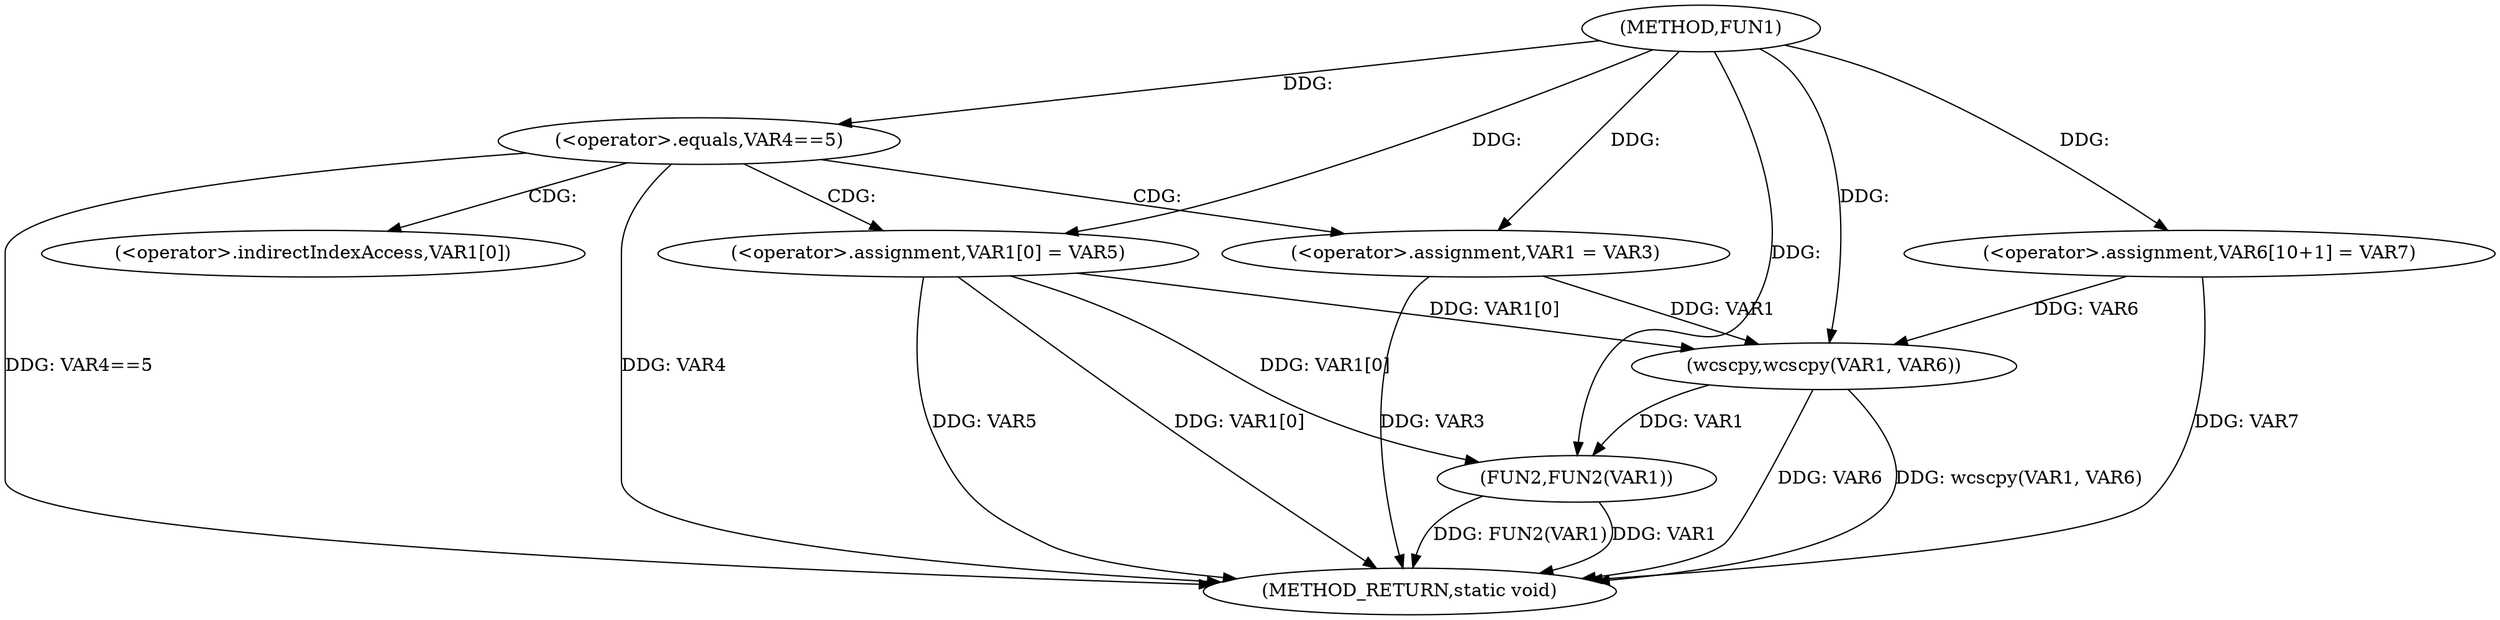 digraph FUN1 {  
"1000100" [label = "(METHOD,FUN1)" ]
"1000128" [label = "(METHOD_RETURN,static void)" ]
"1000106" [label = "(<operator>.equals,VAR4==5)" ]
"1000110" [label = "(<operator>.assignment,VAR1 = VAR3)" ]
"1000113" [label = "(<operator>.assignment,VAR1[0] = VAR5)" ]
"1000120" [label = "(<operator>.assignment,VAR6[10+1] = VAR7)" ]
"1000123" [label = "(wcscpy,wcscpy(VAR1, VAR6))" ]
"1000126" [label = "(FUN2,FUN2(VAR1))" ]
"1000114" [label = "(<operator>.indirectIndexAccess,VAR1[0])" ]
  "1000113" -> "1000128"  [ label = "DDG: VAR5"] 
  "1000126" -> "1000128"  [ label = "DDG: FUN2(VAR1)"] 
  "1000123" -> "1000128"  [ label = "DDG: VAR6"] 
  "1000106" -> "1000128"  [ label = "DDG: VAR4"] 
  "1000113" -> "1000128"  [ label = "DDG: VAR1[0]"] 
  "1000123" -> "1000128"  [ label = "DDG: wcscpy(VAR1, VAR6)"] 
  "1000126" -> "1000128"  [ label = "DDG: VAR1"] 
  "1000110" -> "1000128"  [ label = "DDG: VAR3"] 
  "1000120" -> "1000128"  [ label = "DDG: VAR7"] 
  "1000106" -> "1000128"  [ label = "DDG: VAR4==5"] 
  "1000100" -> "1000106"  [ label = "DDG: "] 
  "1000100" -> "1000110"  [ label = "DDG: "] 
  "1000100" -> "1000113"  [ label = "DDG: "] 
  "1000100" -> "1000120"  [ label = "DDG: "] 
  "1000113" -> "1000123"  [ label = "DDG: VAR1[0]"] 
  "1000110" -> "1000123"  [ label = "DDG: VAR1"] 
  "1000100" -> "1000123"  [ label = "DDG: "] 
  "1000120" -> "1000123"  [ label = "DDG: VAR6"] 
  "1000113" -> "1000126"  [ label = "DDG: VAR1[0]"] 
  "1000123" -> "1000126"  [ label = "DDG: VAR1"] 
  "1000100" -> "1000126"  [ label = "DDG: "] 
  "1000106" -> "1000110"  [ label = "CDG: "] 
  "1000106" -> "1000113"  [ label = "CDG: "] 
  "1000106" -> "1000114"  [ label = "CDG: "] 
}
